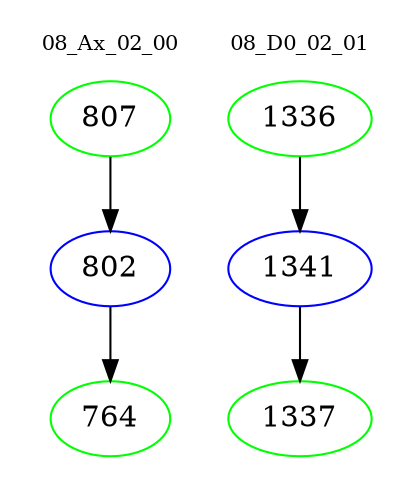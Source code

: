 digraph{
subgraph cluster_0 {
color = white
label = "08_Ax_02_00";
fontsize=10;
T0_807 [label="807", color="green"]
T0_807 -> T0_802 [color="black"]
T0_802 [label="802", color="blue"]
T0_802 -> T0_764 [color="black"]
T0_764 [label="764", color="green"]
}
subgraph cluster_1 {
color = white
label = "08_D0_02_01";
fontsize=10;
T1_1336 [label="1336", color="green"]
T1_1336 -> T1_1341 [color="black"]
T1_1341 [label="1341", color="blue"]
T1_1341 -> T1_1337 [color="black"]
T1_1337 [label="1337", color="green"]
}
}
